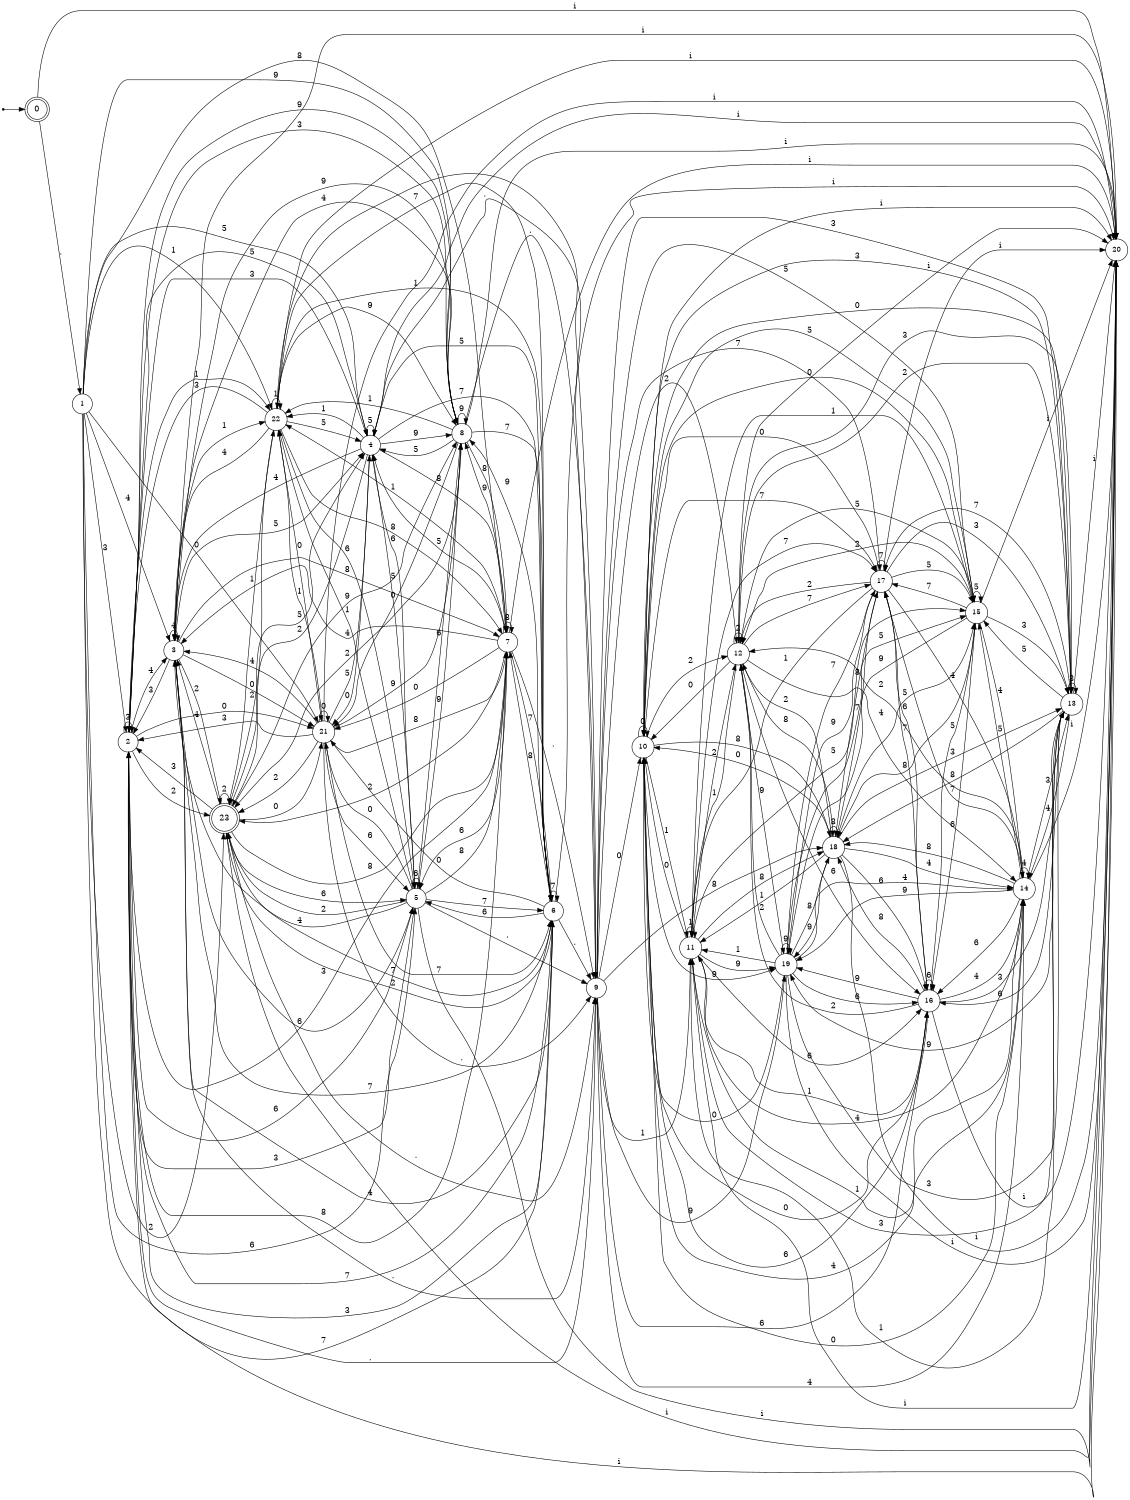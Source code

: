 digraph finite_state_machine {
	rankdir=LR;
	size="10,10"

	node [ shape = doublecircle, label = "0", fontsize  = 14] n0;

	node [ shape = circle, label = "1", fontsize  = 12] n1;
	node [ shape = circle, label = "2", fontsize  = 12] n2;
	node [ shape = circle, label = "3", fontsize  = 12] n3;
	node [ shape = circle, label = "4", fontsize  = 12] n4;
	node [ shape = circle, label = "5", fontsize  = 12] n5;
	node [ shape = circle, label = "6", fontsize  = 12] n6;
	node [ shape = circle, label = "7", fontsize  = 12] n7;
	node [ shape = circle, label = "8", fontsize  = 12] n8;
	node [ shape = circle, label = "9", fontsize  = 12] n9;
	node [ shape = circle, label = "10", fontsize  = 12] n10;
	node [ shape = circle, label = "11", fontsize  = 12] n11;
	node [ shape = circle, label = "12", fontsize  = 12] n12;
	node [ shape = circle, label = "13", fontsize  = 12] n13;
	node [ shape = circle, label = "14", fontsize  = 12] n14;
	node [ shape = circle, label = "15", fontsize  = 12] n15;
	node [ shape = circle, label = "16", fontsize  = 12] n16;
	node [ shape = circle, label = "17", fontsize  = 12] n17;
	node [ shape = circle, label = "18", fontsize  = 12] n18;
	node [ shape = circle, label = "19", fontsize  = 12] n19;
	node [ shape = circle, label = "20", fontsize  = 12] n20;
	node [ shape = circle, label = "21", fontsize  = 12] n21;
	node [ shape = circle, label = "22", fontsize  = 12] n22;

	node [ shape = doublecircle, label = "23", fontsize  = 14] n23;

	node [shape = point ]; qi
	qi -> n0;

	n0 -> n1 [ label = "." ];
	n1 -> n2 [ label = "3" ];
	n2 -> n2 [ label = "3" ];
	n2 -> n3 [ label = "4" ];
	n3 -> n2 [ label = "3" ];
	n3 -> n3 [ label = "4" ];
	n3 -> n4 [ label = "5" ];
	n4 -> n2 [ label = "3" ];
	n4 -> n3 [ label = "4" ];
	n4 -> n4 [ label = "5" ];
	n4 -> n5 [ label = "6" ];
	n5 -> n2 [ label = "3" ];
	n5 -> n3 [ label = "4" ];
	n5 -> n4 [ label = "5" ];
	n5 -> n5 [ label = "6" ];
	n5 -> n6 [ label = "7" ];
	n6 -> n2 [ label = "3" ];
	n6 -> n3 [ label = "4" ];
	n6 -> n4 [ label = "5" ];
	n6 -> n5 [ label = "6" ];
	n6 -> n6 [ label = "7" ];
	n6 -> n7 [ label = "8" ];
	n7 -> n2 [ label = "3" ];
	n7 -> n3 [ label = "4" ];
	n7 -> n4 [ label = "5" ];
	n7 -> n5 [ label = "6" ];
	n7 -> n6 [ label = "7" ];
	n7 -> n7 [ label = "8" ];
	n7 -> n8 [ label = "9" ];
	n8 -> n2 [ label = "3" ];
	n8 -> n3 [ label = "4" ];
	n8 -> n4 [ label = "5" ];
	n8 -> n5 [ label = "6" ];
	n8 -> n6 [ label = "7" ];
	n8 -> n7 [ label = "8" ];
	n8 -> n8 [ label = "9" ];
	n8 -> n9 [ label = "." ];
	n9 -> n10 [ label = "0" ];
	n10 -> n10 [ label = "0" ];
	n10 -> n11 [ label = "1" ];
	n11 -> n10 [ label = "0" ];
	n11 -> n11 [ label = "1" ];
	n11 -> n12 [ label = "2" ];
	n12 -> n10 [ label = "0" ];
	n12 -> n11 [ label = "1" ];
	n12 -> n12 [ label = "2" ];
	n12 -> n13 [ label = "3" ];
	n13 -> n10 [ label = "0" ];
	n13 -> n11 [ label = "1" ];
	n13 -> n12 [ label = "2" ];
	n13 -> n13 [ label = "3" ];
	n13 -> n14 [ label = "4" ];
	n14 -> n10 [ label = "0" ];
	n14 -> n11 [ label = "1" ];
	n14 -> n12 [ label = "2" ];
	n14 -> n13 [ label = "3" ];
	n14 -> n14 [ label = "4" ];
	n14 -> n15 [ label = "5" ];
	n15 -> n10 [ label = "0" ];
	n15 -> n11 [ label = "1" ];
	n15 -> n12 [ label = "2" ];
	n15 -> n13 [ label = "3" ];
	n15 -> n14 [ label = "4" ];
	n15 -> n15 [ label = "5" ];
	n15 -> n16 [ label = "6" ];
	n16 -> n10 [ label = "0" ];
	n16 -> n11 [ label = "1" ];
	n16 -> n12 [ label = "2" ];
	n16 -> n13 [ label = "3" ];
	n16 -> n14 [ label = "4" ];
	n16 -> n15 [ label = "5" ];
	n16 -> n16 [ label = "6" ];
	n16 -> n17 [ label = "7" ];
	n17 -> n10 [ label = "0" ];
	n17 -> n11 [ label = "1" ];
	n17 -> n12 [ label = "2" ];
	n17 -> n13 [ label = "3" ];
	n17 -> n14 [ label = "4" ];
	n17 -> n15 [ label = "5" ];
	n17 -> n16 [ label = "6" ];
	n17 -> n17 [ label = "7" ];
	n17 -> n18 [ label = "8" ];
	n18 -> n10 [ label = "0" ];
	n18 -> n11 [ label = "1" ];
	n18 -> n12 [ label = "2" ];
	n18 -> n13 [ label = "3" ];
	n18 -> n14 [ label = "4" ];
	n18 -> n15 [ label = "5" ];
	n18 -> n16 [ label = "6" ];
	n18 -> n17 [ label = "7" ];
	n18 -> n18 [ label = "8" ];
	n18 -> n19 [ label = "9" ];
	n19 -> n10 [ label = "0" ];
	n19 -> n11 [ label = "1" ];
	n19 -> n12 [ label = "2" ];
	n19 -> n13 [ label = "3" ];
	n19 -> n14 [ label = "4" ];
	n19 -> n15 [ label = "5" ];
	n19 -> n16 [ label = "6" ];
	n19 -> n17 [ label = "7" ];
	n19 -> n18 [ label = "8" ];
	n19 -> n19 [ label = "9" ];
	n19 -> n20 [ label = "i" ];
	n18 -> n20 [ label = "i" ];
	n17 -> n19 [ label = "9" ];
	n17 -> n20 [ label = "i" ];
	n16 -> n18 [ label = "8" ];
	n16 -> n19 [ label = "9" ];
	n16 -> n20 [ label = "i" ];
	n15 -> n17 [ label = "7" ];
	n15 -> n18 [ label = "8" ];
	n15 -> n19 [ label = "9" ];
	n15 -> n20 [ label = "i" ];
	n14 -> n16 [ label = "6" ];
	n14 -> n17 [ label = "7" ];
	n14 -> n18 [ label = "8" ];
	n14 -> n19 [ label = "9" ];
	n14 -> n20 [ label = "i" ];
	n13 -> n15 [ label = "5" ];
	n13 -> n16 [ label = "6" ];
	n13 -> n17 [ label = "7" ];
	n13 -> n18 [ label = "8" ];
	n13 -> n19 [ label = "9" ];
	n13 -> n20 [ label = "i" ];
	n12 -> n14 [ label = "4" ];
	n12 -> n15 [ label = "5" ];
	n12 -> n16 [ label = "6" ];
	n12 -> n17 [ label = "7" ];
	n12 -> n18 [ label = "8" ];
	n12 -> n19 [ label = "9" ];
	n12 -> n20 [ label = "i" ];
	n11 -> n13 [ label = "3" ];
	n11 -> n14 [ label = "4" ];
	n11 -> n15 [ label = "5" ];
	n11 -> n16 [ label = "6" ];
	n11 -> n17 [ label = "7" ];
	n11 -> n18 [ label = "8" ];
	n11 -> n19 [ label = "9" ];
	n11 -> n20 [ label = "i" ];
	n10 -> n12 [ label = "2" ];
	n10 -> n13 [ label = "3" ];
	n10 -> n14 [ label = "4" ];
	n10 -> n15 [ label = "5" ];
	n10 -> n16 [ label = "6" ];
	n10 -> n17 [ label = "7" ];
	n10 -> n18 [ label = "8" ];
	n10 -> n19 [ label = "9" ];
	n10 -> n20 [ label = "i" ];
	n9 -> n11 [ label = "1" ];
	n9 -> n12 [ label = "2" ];
	n9 -> n13 [ label = "3" ];
	n9 -> n14 [ label = "4" ];
	n9 -> n15 [ label = "5" ];
	n9 -> n16 [ label = "6" ];
	n9 -> n17 [ label = "7" ];
	n9 -> n18 [ label = "8" ];
	n9 -> n19 [ label = "9" ];
	n8 -> n21 [ label = "0" ];
	n21 -> n2 [ label = "3" ];
	n21 -> n3 [ label = "4" ];
	n21 -> n4 [ label = "5" ];
	n21 -> n5 [ label = "6" ];
	n21 -> n6 [ label = "7" ];
	n21 -> n7 [ label = "8" ];
	n21 -> n8 [ label = "9" ];
	n21 -> n9 [ label = "." ];
	n21 -> n21 [ label = "0" ];
	n21 -> n22 [ label = "1" ];
	n22 -> n2 [ label = "3" ];
	n22 -> n3 [ label = "4" ];
	n22 -> n4 [ label = "5" ];
	n22 -> n5 [ label = "6" ];
	n22 -> n6 [ label = "7" ];
	n22 -> n7 [ label = "8" ];
	n22 -> n8 [ label = "9" ];
	n22 -> n9 [ label = "." ];
	n22 -> n21 [ label = "0" ];
	n22 -> n22 [ label = "1" ];
	n22 -> n23 [ label = "2" ];
	n23 -> n2 [ label = "3" ];
	n23 -> n3 [ label = "4" ];
	n23 -> n4 [ label = "5" ];
	n23 -> n5 [ label = "6" ];
	n23 -> n6 [ label = "7" ];
	n23 -> n7 [ label = "8" ];
	n23 -> n8 [ label = "9" ];
	n23 -> n9 [ label = "." ];
	n23 -> n21 [ label = "0" ];
	n23 -> n22 [ label = "1" ];
	n23 -> n23 [ label = "2" ];
	n23 -> n20 [ label = "i" ];
	n22 -> n20 [ label = "i" ];
	n21 -> n23 [ label = "2" ];
	n21 -> n20 [ label = "i" ];
	n8 -> n22 [ label = "1" ];
	n8 -> n23 [ label = "2" ];
	n8 -> n20 [ label = "i" ];
	n7 -> n9 [ label = "." ];
	n7 -> n21 [ label = "0" ];
	n7 -> n22 [ label = "1" ];
	n7 -> n23 [ label = "2" ];
	n7 -> n20 [ label = "i" ];
	n6 -> n8 [ label = "9" ];
	n6 -> n9 [ label = "." ];
	n6 -> n21 [ label = "0" ];
	n6 -> n22 [ label = "1" ];
	n6 -> n23 [ label = "2" ];
	n6 -> n20 [ label = "i" ];
	n5 -> n7 [ label = "8" ];
	n5 -> n8 [ label = "9" ];
	n5 -> n9 [ label = "." ];
	n5 -> n21 [ label = "0" ];
	n5 -> n22 [ label = "1" ];
	n5 -> n23 [ label = "2" ];
	n5 -> n20 [ label = "i" ];
	n4 -> n6 [ label = "7" ];
	n4 -> n7 [ label = "8" ];
	n4 -> n8 [ label = "9" ];
	n4 -> n9 [ label = "." ];
	n4 -> n21 [ label = "0" ];
	n4 -> n22 [ label = "1" ];
	n4 -> n23 [ label = "2" ];
	n4 -> n20 [ label = "i" ];
	n3 -> n5 [ label = "6" ];
	n3 -> n6 [ label = "7" ];
	n3 -> n7 [ label = "8" ];
	n3 -> n8 [ label = "9" ];
	n3 -> n9 [ label = "." ];
	n3 -> n21 [ label = "0" ];
	n3 -> n22 [ label = "1" ];
	n3 -> n23 [ label = "2" ];
	n3 -> n20 [ label = "i" ];
	n2 -> n4 [ label = "5" ];
	n2 -> n5 [ label = "6" ];
	n2 -> n6 [ label = "7" ];
	n2 -> n7 [ label = "8" ];
	n2 -> n8 [ label = "9" ];
	n2 -> n9 [ label = "." ];
	n2 -> n21 [ label = "0" ];
	n2 -> n22 [ label = "1" ];
	n2 -> n23 [ label = "2" ];
	n2 -> n20 [ label = "i" ];
	n1 -> n3 [ label = "4" ];
	n1 -> n4 [ label = "5" ];
	n1 -> n5 [ label = "6" ];
	n1 -> n6 [ label = "7" ];
	n1 -> n7 [ label = "8" ];
	n1 -> n8 [ label = "9" ];
	n1 -> n21 [ label = "0" ];
	n1 -> n22 [ label = "1" ];
	n1 -> n23 [ label = "2" ];
	n0 -> n20 [ label = "i" ];
}
